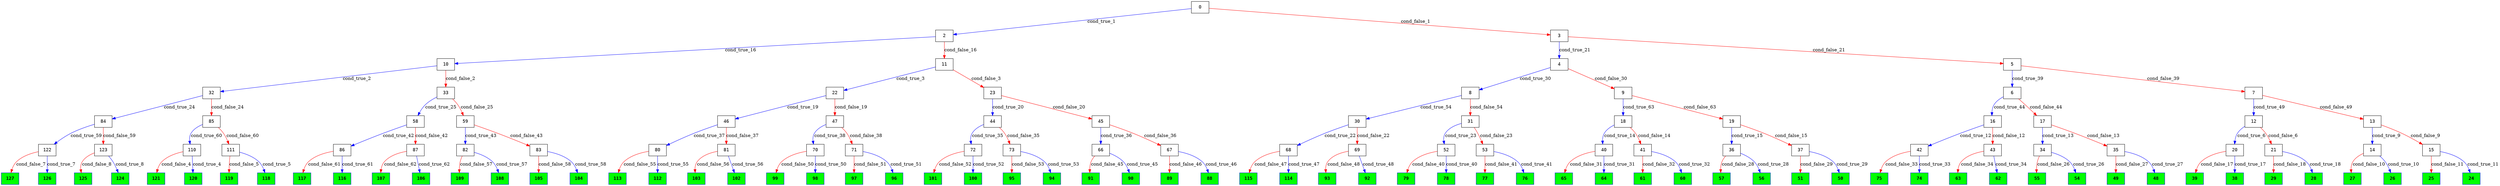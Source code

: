 digraph ExecutionTree {
	node [color=black fontname=Courier height=.5 shape=record]
	99 [color=blue, fillcolor=green, style=filled, fontcolor=black, fontname="Courier-Bold"]
	98 [color=blue, fillcolor=green, style=filled, fontcolor=black, fontname="Courier-Bold"]
	97 [color=blue, fillcolor=green, style=filled, fontcolor=black, fontname="Courier-Bold"]
	96 [color=blue, fillcolor=green, style=filled, fontcolor=black, fontname="Courier-Bold"]
	95 [color=blue, fillcolor=green, style=filled, fontcolor=black, fontname="Courier-Bold"]
	94 [color=blue, fillcolor=green, style=filled, fontcolor=black, fontname="Courier-Bold"]
	93 [color=blue, fillcolor=green, style=filled, fontcolor=black, fontname="Courier-Bold"]
	92 [color=blue, fillcolor=green, style=filled, fontcolor=black, fontname="Courier-Bold"]
	91 [color=blue, fillcolor=green, style=filled, fontcolor=black, fontname="Courier-Bold"]
	90 [color=blue, fillcolor=green, style=filled, fontcolor=black, fontname="Courier-Bold"]
	89 [color=blue, fillcolor=green, style=filled, fontcolor=black, fontname="Courier-Bold"]
	88 [color=blue, fillcolor=green, style=filled, fontcolor=black, fontname="Courier-Bold"]
	79 [color=blue, fillcolor=green, style=filled, fontcolor=black, fontname="Courier-Bold"]
	78 [color=blue, fillcolor=green, style=filled, fontcolor=black, fontname="Courier-Bold"]
	77 [color=blue, fillcolor=green, style=filled, fontcolor=black, fontname="Courier-Bold"]
	76 [color=blue, fillcolor=green, style=filled, fontcolor=black, fontname="Courier-Bold"]
	75 [color=blue, fillcolor=green, style=filled, fontcolor=black, fontname="Courier-Bold"]
	74 [color=blue, fillcolor=green, style=filled, fontcolor=black, fontname="Courier-Bold"]
	65 [color=blue, fillcolor=green, style=filled, fontcolor=black, fontname="Courier-Bold"]
	64 [color=blue, fillcolor=green, style=filled, fontcolor=black, fontname="Courier-Bold"]
	63 [color=blue, fillcolor=green, style=filled, fontcolor=black, fontname="Courier-Bold"]
	62 [color=blue, fillcolor=green, style=filled, fontcolor=black, fontname="Courier-Bold"]
	61 [color=blue, fillcolor=green, style=filled, fontcolor=black, fontname="Courier-Bold"]
	60 [color=blue, fillcolor=green, style=filled, fontcolor=black, fontname="Courier-Bold"]
	57 [color=blue, fillcolor=green, style=filled, fontcolor=black, fontname="Courier-Bold"]
	56 [color=blue, fillcolor=green, style=filled, fontcolor=black, fontname="Courier-Bold"]
	55 [color=blue, fillcolor=green, style=filled, fontcolor=black, fontname="Courier-Bold"]
	54 [color=blue, fillcolor=green, style=filled, fontcolor=black, fontname="Courier-Bold"]
	51 [color=blue, fillcolor=green, style=filled, fontcolor=black, fontname="Courier-Bold"]
	50 [color=blue, fillcolor=green, style=filled, fontcolor=black, fontname="Courier-Bold"]
	49 [color=blue, fillcolor=green, style=filled, fontcolor=black, fontname="Courier-Bold"]
	48 [color=blue, fillcolor=green, style=filled, fontcolor=black, fontname="Courier-Bold"]
	39 [color=blue, fillcolor=green, style=filled, fontcolor=black, fontname="Courier-Bold"]
	38 [color=blue, fillcolor=green, style=filled, fontcolor=black, fontname="Courier-Bold"]
	29 [color=blue, fillcolor=green, style=filled, fontcolor=black, fontname="Courier-Bold"]
	28 [color=blue, fillcolor=green, style=filled, fontcolor=black, fontname="Courier-Bold"]
	27 [color=blue, fillcolor=green, style=filled, fontcolor=black, fontname="Courier-Bold"]
	26 [color=blue, fillcolor=green, style=filled, fontcolor=black, fontname="Courier-Bold"]
	25 [color=blue, fillcolor=green, style=filled, fontcolor=black, fontname="Courier-Bold"]
	24 [color=blue, fillcolor=green, style=filled, fontcolor=black, fontname="Courier-Bold"]
	127 [color=blue, fillcolor=green, style=filled, fontcolor=black, fontname="Courier-Bold"]
	126 [color=blue, fillcolor=green, style=filled, fontcolor=black, fontname="Courier-Bold"]
	125 [color=blue, fillcolor=green, style=filled, fontcolor=black, fontname="Courier-Bold"]
	124 [color=blue, fillcolor=green, style=filled, fontcolor=black, fontname="Courier-Bold"]
	121 [color=blue, fillcolor=green, style=filled, fontcolor=black, fontname="Courier-Bold"]
	120 [color=blue, fillcolor=green, style=filled, fontcolor=black, fontname="Courier-Bold"]
	119 [color=blue, fillcolor=green, style=filled, fontcolor=black, fontname="Courier-Bold"]
	118 [color=blue, fillcolor=green, style=filled, fontcolor=black, fontname="Courier-Bold"]
	117 [color=blue, fillcolor=green, style=filled, fontcolor=black, fontname="Courier-Bold"]
	116 [color=blue, fillcolor=green, style=filled, fontcolor=black, fontname="Courier-Bold"]
	115 [color=blue, fillcolor=green, style=filled, fontcolor=black, fontname="Courier-Bold"]
	114 [color=blue, fillcolor=green, style=filled, fontcolor=black, fontname="Courier-Bold"]
	113 [color=blue, fillcolor=green, style=filled, fontcolor=black, fontname="Courier-Bold"]
	112 [color=blue, fillcolor=green, style=filled, fontcolor=black, fontname="Courier-Bold"]
	109 [color=blue, fillcolor=green, style=filled, fontcolor=black, fontname="Courier-Bold"]
	108 [color=blue, fillcolor=green, style=filled, fontcolor=black, fontname="Courier-Bold"]
	107 [color=blue, fillcolor=green, style=filled, fontcolor=black, fontname="Courier-Bold"]
	106 [color=blue, fillcolor=green, style=filled, fontcolor=black, fontname="Courier-Bold"]
	105 [color=blue, fillcolor=green, style=filled, fontcolor=black, fontname="Courier-Bold"]
	104 [color=blue, fillcolor=green, style=filled, fontcolor=black, fontname="Courier-Bold"]
	103 [color=blue, fillcolor=green, style=filled, fontcolor=black, fontname="Courier-Bold"]
	102 [color=blue, fillcolor=green, style=filled, fontcolor=black, fontname="Courier-Bold"]
	101 [color=blue, fillcolor=green, style=filled, fontcolor=black, fontname="Courier-Bold"]
	100 [color=blue, fillcolor=green, style=filled, fontcolor=black, fontname="Courier-Bold"]
	0 -> 2 [label=cond_true_1 color=blue]
	0 -> 3 [label=cond_false_1 color=red]
	2 -> 10 [label=cond_true_16 color=blue]
	2 -> 11 [label=cond_false_16 color=red]
	3 -> 4 [label=cond_true_21 color=blue]
	3 -> 5 [label=cond_false_21 color=red]
	10 -> 32 [label=cond_true_2 color=blue]
	10 -> 33 [label=cond_false_2 color=red]
	32 -> 84 [label=cond_true_24 color=blue]
	32 -> 85 [label=cond_false_24 color=red]
	33 -> 58 [label=cond_true_25 color=blue]
	33 -> 59 [label=cond_false_25 color=red]
	11 -> 22 [label=cond_true_3 color=blue]
	11 -> 23 [label=cond_false_3 color=red]
	22 -> 46 [label=cond_true_19 color=blue]
	22 -> 47 [label=cond_false_19 color=red]
	23 -> 44 [label=cond_true_20 color=blue]
	23 -> 45 [label=cond_false_20 color=red]
	110 -> 120 [label=cond_true_4 color=blue]
	110 -> 121 [label=cond_false_4 color=red]
	111 -> 118 [label=cond_true_5 color=blue]
	111 -> 119 [label=cond_false_5 color=red]
	12 -> 20 [label=cond_true_6 color=blue]
	12 -> 21 [label=cond_false_6 color=red]
	20 -> 38 [label=cond_true_17 color=blue]
	20 -> 39 [label=cond_false_17 color=red]
	21 -> 28 [label=cond_true_18 color=blue]
	21 -> 29 [label=cond_false_18 color=red]
	122 -> 126 [label=cond_true_7 color=blue]
	122 -> 127 [label=cond_false_7 color=red]
	123 -> 124 [label=cond_true_8 color=blue]
	123 -> 125 [label=cond_false_8 color=red]
	13 -> 14 [label=cond_true_9 color=blue]
	13 -> 15 [label=cond_false_9 color=red]
	14 -> 26 [label=cond_true_10 color=blue]
	14 -> 27 [label=cond_false_10 color=red]
	15 -> 24 [label=cond_true_11 color=blue]
	15 -> 25 [label=cond_false_11 color=red]
	16 -> 42 [label=cond_true_12 color=blue]
	16 -> 43 [label=cond_false_12 color=red]
	42 -> 74 [label=cond_true_33 color=blue]
	42 -> 75 [label=cond_false_33 color=red]
	43 -> 62 [label=cond_true_34 color=blue]
	43 -> 63 [label=cond_false_34 color=red]
	17 -> 34 [label=cond_true_13 color=blue]
	17 -> 35 [label=cond_false_13 color=red]
	34 -> 54 [label=cond_true_26 color=blue]
	34 -> 55 [label=cond_false_26 color=red]
	35 -> 48 [label=cond_true_27 color=blue]
	35 -> 49 [label=cond_false_27 color=red]
	18 -> 40 [label=cond_true_14 color=blue]
	18 -> 41 [label=cond_false_14 color=red]
	40 -> 64 [label=cond_true_31 color=blue]
	40 -> 65 [label=cond_false_31 color=red]
	41 -> 60 [label=cond_true_32 color=blue]
	41 -> 61 [label=cond_false_32 color=red]
	19 -> 36 [label=cond_true_15 color=blue]
	19 -> 37 [label=cond_false_15 color=red]
	36 -> 56 [label=cond_true_28 color=blue]
	36 -> 57 [label=cond_false_28 color=red]
	37 -> 50 [label=cond_true_29 color=blue]
	37 -> 51 [label=cond_false_29 color=red]
	46 -> 80 [label=cond_true_37 color=blue]
	46 -> 81 [label=cond_false_37 color=red]
	47 -> 70 [label=cond_true_38 color=blue]
	47 -> 71 [label=cond_false_38 color=red]
	44 -> 72 [label=cond_true_35 color=blue]
	44 -> 73 [label=cond_false_35 color=red]
	45 -> 66 [label=cond_true_36 color=blue]
	45 -> 67 [label=cond_false_36 color=red]
	4 -> 8 [label=cond_true_30 color=blue]
	4 -> 9 [label=cond_false_30 color=red]
	5 -> 6 [label=cond_true_39 color=blue]
	5 -> 7 [label=cond_false_39 color=red]
	30 -> 68 [label=cond_true_22 color=blue]
	30 -> 69 [label=cond_false_22 color=red]
	68 -> 114 [label=cond_true_47 color=blue]
	68 -> 115 [label=cond_false_47 color=red]
	69 -> 92 [label=cond_true_48 color=blue]
	69 -> 93 [label=cond_false_48 color=red]
	31 -> 52 [label=cond_true_23 color=blue]
	31 -> 53 [label=cond_false_23 color=red]
	52 -> 78 [label=cond_true_40 color=blue]
	52 -> 79 [label=cond_false_40 color=red]
	53 -> 76 [label=cond_true_41 color=blue]
	53 -> 77 [label=cond_false_41 color=red]
	84 -> 122 [label=cond_true_59 color=blue]
	84 -> 123 [label=cond_false_59 color=red]
	85 -> 110 [label=cond_true_60 color=blue]
	85 -> 111 [label=cond_false_60 color=red]
	58 -> 86 [label=cond_true_42 color=blue]
	58 -> 87 [label=cond_false_42 color=red]
	59 -> 82 [label=cond_true_43 color=blue]
	59 -> 83 [label=cond_false_43 color=red]
	8 -> 30 [label=cond_true_54 color=blue]
	8 -> 31 [label=cond_false_54 color=red]
	9 -> 18 [label=cond_true_63 color=blue]
	9 -> 19 [label=cond_false_63 color=red]
	72 -> 100 [label=cond_true_52 color=blue]
	72 -> 101 [label=cond_false_52 color=red]
	73 -> 94 [label=cond_true_53 color=blue]
	73 -> 95 [label=cond_false_53 color=red]
	66 -> 90 [label=cond_true_45 color=blue]
	66 -> 91 [label=cond_false_45 color=red]
	67 -> 88 [label=cond_true_46 color=blue]
	67 -> 89 [label=cond_false_46 color=red]
	80 -> 112 [label=cond_true_55 color=blue]
	80 -> 113 [label=cond_false_55 color=red]
	81 -> 102 [label=cond_true_56 color=blue]
	81 -> 103 [label=cond_false_56 color=red]
	70 -> 98 [label=cond_true_50 color=blue]
	70 -> 99 [label=cond_false_50 color=red]
	71 -> 96 [label=cond_true_51 color=blue]
	71 -> 97 [label=cond_false_51 color=red]
	6 -> 16 [label=cond_true_44 color=blue]
	6 -> 17 [label=cond_false_44 color=red]
	7 -> 12 [label=cond_true_49 color=blue]
	7 -> 13 [label=cond_false_49 color=red]
	86 -> 116 [label=cond_true_61 color=blue]
	86 -> 117 [label=cond_false_61 color=red]
	87 -> 106 [label=cond_true_62 color=blue]
	87 -> 107 [label=cond_false_62 color=red]
	82 -> 108 [label=cond_true_57 color=blue]
	82 -> 109 [label=cond_false_57 color=red]
	83 -> 104 [label=cond_true_58 color=blue]
	83 -> 105 [label=cond_false_58 color=red]
}
